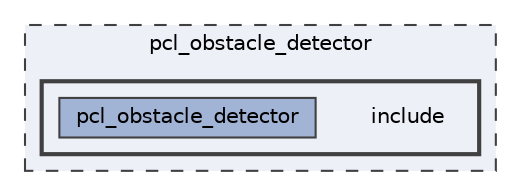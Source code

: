 digraph "pcl_obstacle_detector/include"
{
 // LATEX_PDF_SIZE
  bgcolor="transparent";
  edge [fontname=Helvetica,fontsize=10,labelfontname=Helvetica,labelfontsize=10];
  node [fontname=Helvetica,fontsize=10,shape=box,height=0.2,width=0.4];
  compound=true
  subgraph clusterdir_02f403d4325ab6680ab988ca3ed0e14e {
    graph [ bgcolor="#edf0f7", pencolor="grey25", label="pcl_obstacle_detector", fontname=Helvetica,fontsize=10 style="filled,dashed", URL="dir_02f403d4325ab6680ab988ca3ed0e14e.html",tooltip=""]
  subgraph clusterdir_c656f9e259fc26c236d5fd02e5c449ad {
    graph [ bgcolor="#edf0f7", pencolor="grey25", label="", fontname=Helvetica,fontsize=10 style="filled,bold", URL="dir_c656f9e259fc26c236d5fd02e5c449ad.html",tooltip=""]
    dir_c656f9e259fc26c236d5fd02e5c449ad [shape=plaintext, label="include"];
  dir_00b40f09ae6286402a556f95df678014 [label="pcl_obstacle_detector", fillcolor="#a2b4d6", color="grey25", style="filled", URL="dir_00b40f09ae6286402a556f95df678014.html",tooltip=""];
  }
  }
}
